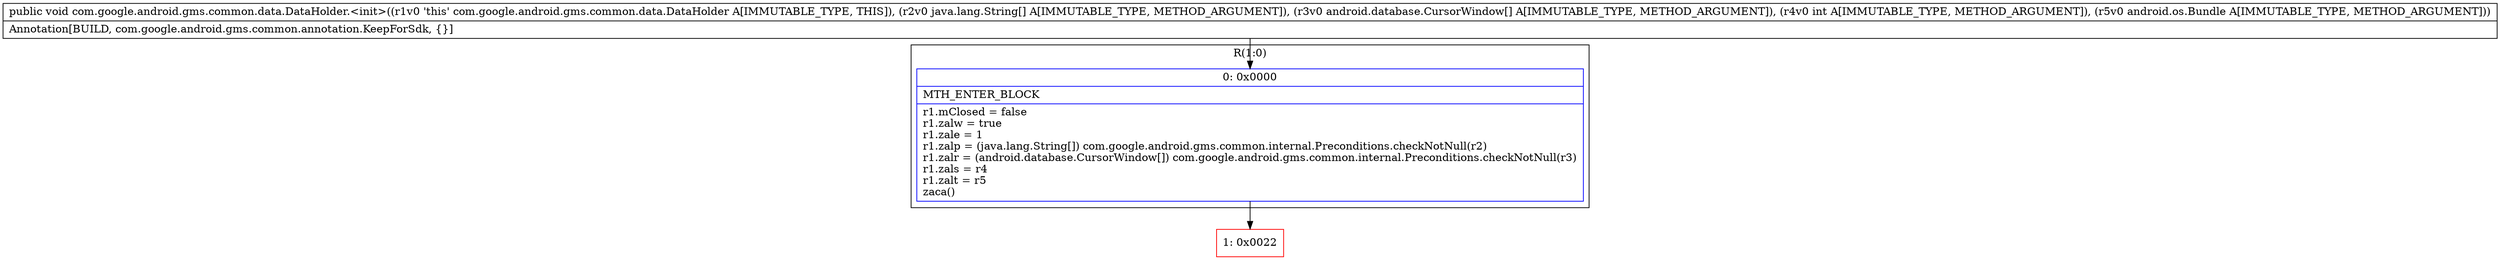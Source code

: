 digraph "CFG forcom.google.android.gms.common.data.DataHolder.\<init\>([Ljava\/lang\/String;[Landroid\/database\/CursorWindow;ILandroid\/os\/Bundle;)V" {
subgraph cluster_Region_2039429652 {
label = "R(1:0)";
node [shape=record,color=blue];
Node_0 [shape=record,label="{0\:\ 0x0000|MTH_ENTER_BLOCK\l|r1.mClosed = false\lr1.zalw = true\lr1.zale = 1\lr1.zalp = (java.lang.String[]) com.google.android.gms.common.internal.Preconditions.checkNotNull(r2)\lr1.zalr = (android.database.CursorWindow[]) com.google.android.gms.common.internal.Preconditions.checkNotNull(r3)\lr1.zals = r4\lr1.zalt = r5\lzaca()\l}"];
}
Node_1 [shape=record,color=red,label="{1\:\ 0x0022}"];
MethodNode[shape=record,label="{public void com.google.android.gms.common.data.DataHolder.\<init\>((r1v0 'this' com.google.android.gms.common.data.DataHolder A[IMMUTABLE_TYPE, THIS]), (r2v0 java.lang.String[] A[IMMUTABLE_TYPE, METHOD_ARGUMENT]), (r3v0 android.database.CursorWindow[] A[IMMUTABLE_TYPE, METHOD_ARGUMENT]), (r4v0 int A[IMMUTABLE_TYPE, METHOD_ARGUMENT]), (r5v0 android.os.Bundle A[IMMUTABLE_TYPE, METHOD_ARGUMENT]))  | Annotation[BUILD, com.google.android.gms.common.annotation.KeepForSdk, \{\}]\l}"];
MethodNode -> Node_0;
Node_0 -> Node_1;
}

